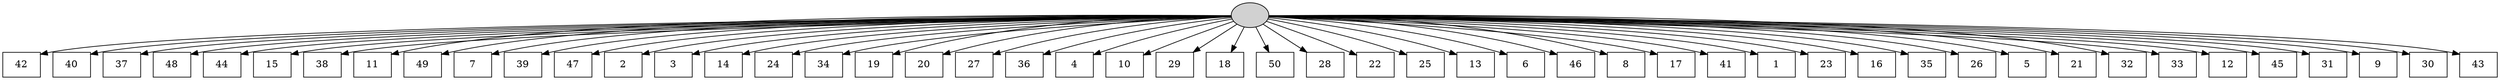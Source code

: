 digraph G {
0[style=filled, fillcolor=grey82, label=""];
1[shape=box,style=filled, fillcolor=white,label="42\n"];
2[shape=box,style=filled, fillcolor=white,label="40\n"];
3[shape=box,style=filled, fillcolor=white,label="37\n"];
4[shape=box,style=filled, fillcolor=white,label="48\n"];
5[shape=box,style=filled, fillcolor=white,label="44\n"];
6[shape=box,style=filled, fillcolor=white,label="15\n"];
7[shape=box,style=filled, fillcolor=white,label="38\n"];
8[shape=box,style=filled, fillcolor=white,label="11\n"];
9[shape=box,style=filled, fillcolor=white,label="49\n"];
10[shape=box,style=filled, fillcolor=white,label="7\n"];
11[shape=box,style=filled, fillcolor=white,label="39\n"];
12[shape=box,style=filled, fillcolor=white,label="47\n"];
13[shape=box,style=filled, fillcolor=white,label="2\n"];
14[shape=box,style=filled, fillcolor=white,label="3\n"];
15[shape=box,style=filled, fillcolor=white,label="14\n"];
16[shape=box,style=filled, fillcolor=white,label="24\n"];
17[shape=box,style=filled, fillcolor=white,label="34\n"];
18[shape=box,style=filled, fillcolor=white,label="19\n"];
19[shape=box,style=filled, fillcolor=white,label="20\n"];
20[shape=box,style=filled, fillcolor=white,label="27\n"];
21[shape=box,style=filled, fillcolor=white,label="36\n"];
22[shape=box,style=filled, fillcolor=white,label="4\n"];
23[shape=box,style=filled, fillcolor=white,label="10\n"];
24[shape=box,style=filled, fillcolor=white,label="29\n"];
25[shape=box,style=filled, fillcolor=white,label="18\n"];
26[shape=box,style=filled, fillcolor=white,label="50\n"];
27[shape=box,style=filled, fillcolor=white,label="28\n"];
28[shape=box,style=filled, fillcolor=white,label="22\n"];
29[shape=box,style=filled, fillcolor=white,label="25\n"];
30[shape=box,style=filled, fillcolor=white,label="13\n"];
31[shape=box,style=filled, fillcolor=white,label="6\n"];
32[shape=box,style=filled, fillcolor=white,label="46\n"];
33[shape=box,style=filled, fillcolor=white,label="8\n"];
34[shape=box,style=filled, fillcolor=white,label="17\n"];
35[shape=box,style=filled, fillcolor=white,label="41\n"];
36[shape=box,style=filled, fillcolor=white,label="1\n"];
37[shape=box,style=filled, fillcolor=white,label="23\n"];
38[shape=box,style=filled, fillcolor=white,label="16\n"];
39[shape=box,style=filled, fillcolor=white,label="35\n"];
40[shape=box,style=filled, fillcolor=white,label="26\n"];
41[shape=box,style=filled, fillcolor=white,label="5\n"];
42[shape=box,style=filled, fillcolor=white,label="21\n"];
43[shape=box,style=filled, fillcolor=white,label="32\n"];
44[shape=box,style=filled, fillcolor=white,label="33\n"];
45[shape=box,style=filled, fillcolor=white,label="12\n"];
46[shape=box,style=filled, fillcolor=white,label="45\n"];
47[shape=box,style=filled, fillcolor=white,label="31\n"];
48[shape=box,style=filled, fillcolor=white,label="9\n"];
49[shape=box,style=filled, fillcolor=white,label="30\n"];
50[shape=box,style=filled, fillcolor=white,label="43\n"];
0->1 ;
0->2 ;
0->3 ;
0->4 ;
0->5 ;
0->6 ;
0->7 ;
0->8 ;
0->9 ;
0->10 ;
0->11 ;
0->12 ;
0->13 ;
0->14 ;
0->15 ;
0->16 ;
0->17 ;
0->18 ;
0->19 ;
0->20 ;
0->21 ;
0->22 ;
0->23 ;
0->24 ;
0->25 ;
0->26 ;
0->27 ;
0->28 ;
0->29 ;
0->30 ;
0->31 ;
0->32 ;
0->33 ;
0->34 ;
0->35 ;
0->36 ;
0->37 ;
0->38 ;
0->39 ;
0->40 ;
0->41 ;
0->42 ;
0->43 ;
0->44 ;
0->45 ;
0->46 ;
0->47 ;
0->48 ;
0->49 ;
0->50 ;
}
